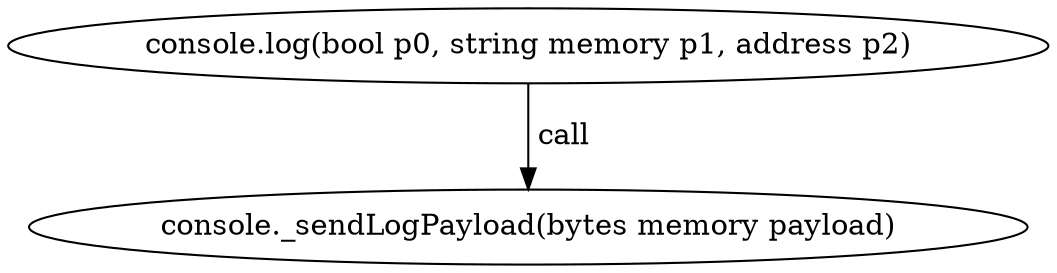 digraph "" {
	graph [bb="0,0,420.61,124.8"];
	node [label="\N"];
	"console.log(bool p0, string memory p1, address p2)"	 [height=0.5,
		pos="210.31,106.8",
		width=5.8418];
	"console._sendLogPayload(bytes memory payload)"	 [height=0.5,
		pos="210.31,18",
		width=5.7372];
	"console.log(bool p0, string memory p1, address p2)" -> "console._sendLogPayload(bytes memory payload)" [key=call,
	label=" call",
	lp="222.16,62.4",
	pos="e,210.31,36.072 210.31,88.401 210.31,76.295 210.31,60.208 210.31,46.467"];
}
digraph "" {
	graph [bb="0,0,420.61,124.8"];
	node [label="\N"];
	"console.log(bool p0, string memory p1, address p2)"	 [height=0.5,
		pos="210.31,106.8",
		width=5.8418];
	"console._sendLogPayload(bytes memory payload)"	 [height=0.5,
		pos="210.31,18",
		width=5.7372];
	"console.log(bool p0, string memory p1, address p2)" -> "console._sendLogPayload(bytes memory payload)" [key=call,
	label=" call",
	lp="222.16,62.4",
	pos="e,210.31,36.072 210.31,88.401 210.31,76.295 210.31,60.208 210.31,46.467"];
}
